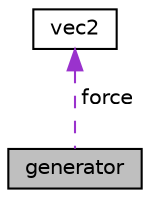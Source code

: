 digraph "generator"
{
  edge [fontname="Helvetica",fontsize="10",labelfontname="Helvetica",labelfontsize="10"];
  node [fontname="Helvetica",fontsize="10",shape=record];
  Node1 [label="generator",height=0.2,width=0.4,color="black", fillcolor="grey75", style="filled", fontcolor="black"];
  Node2 -> Node1 [dir="back",color="darkorchid3",fontsize="10",style="dashed",label=" force" ,fontname="Helvetica"];
  Node2 [label="vec2",height=0.2,width=0.4,color="black", fillcolor="white", style="filled",URL="$structvec2.html"];
}

